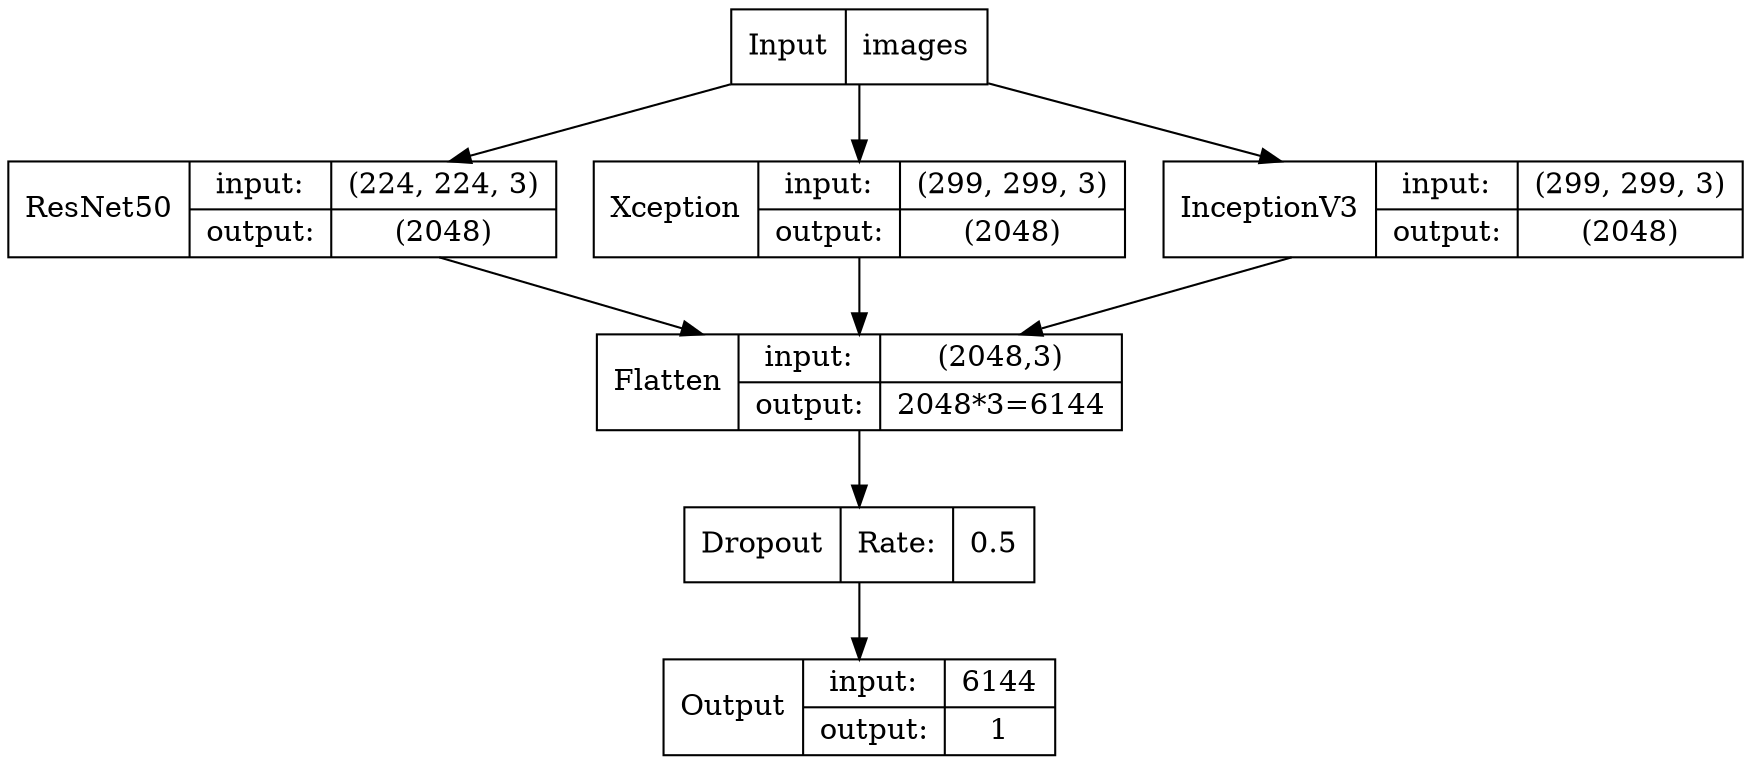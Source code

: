 // The Model Chart
digraph {
	node [shape=record]
	IN [label="Input|images"]
	"PRE-R" [label="ResNet50|{input:|output:}|{(224, 224, 3)|(2048)}"]
	"PRE-X" [label="Xception|{input:|output:}|{(299, 299, 3)|(2048)}"]
	"PRE-I" [label="InceptionV3|{input:|output:}|{(299, 299, 3)|(2048)}"]
	IN -> "PRE-R"
	IN -> "PRE-X"
	IN -> "PRE-I"
	L3 [label="Flatten|{input:|output:}|{(2048,3)|2048*3=6144}"]
	"PRE-R" -> L3
	"PRE-X" -> L3
	"PRE-I" -> L3
	L4 [label="Dropout|Rate:|0.5"]
	L5 [label="Output|{input:|output:}|{6144|1}"]
	L3 -> L4
	L4 -> L5
}
